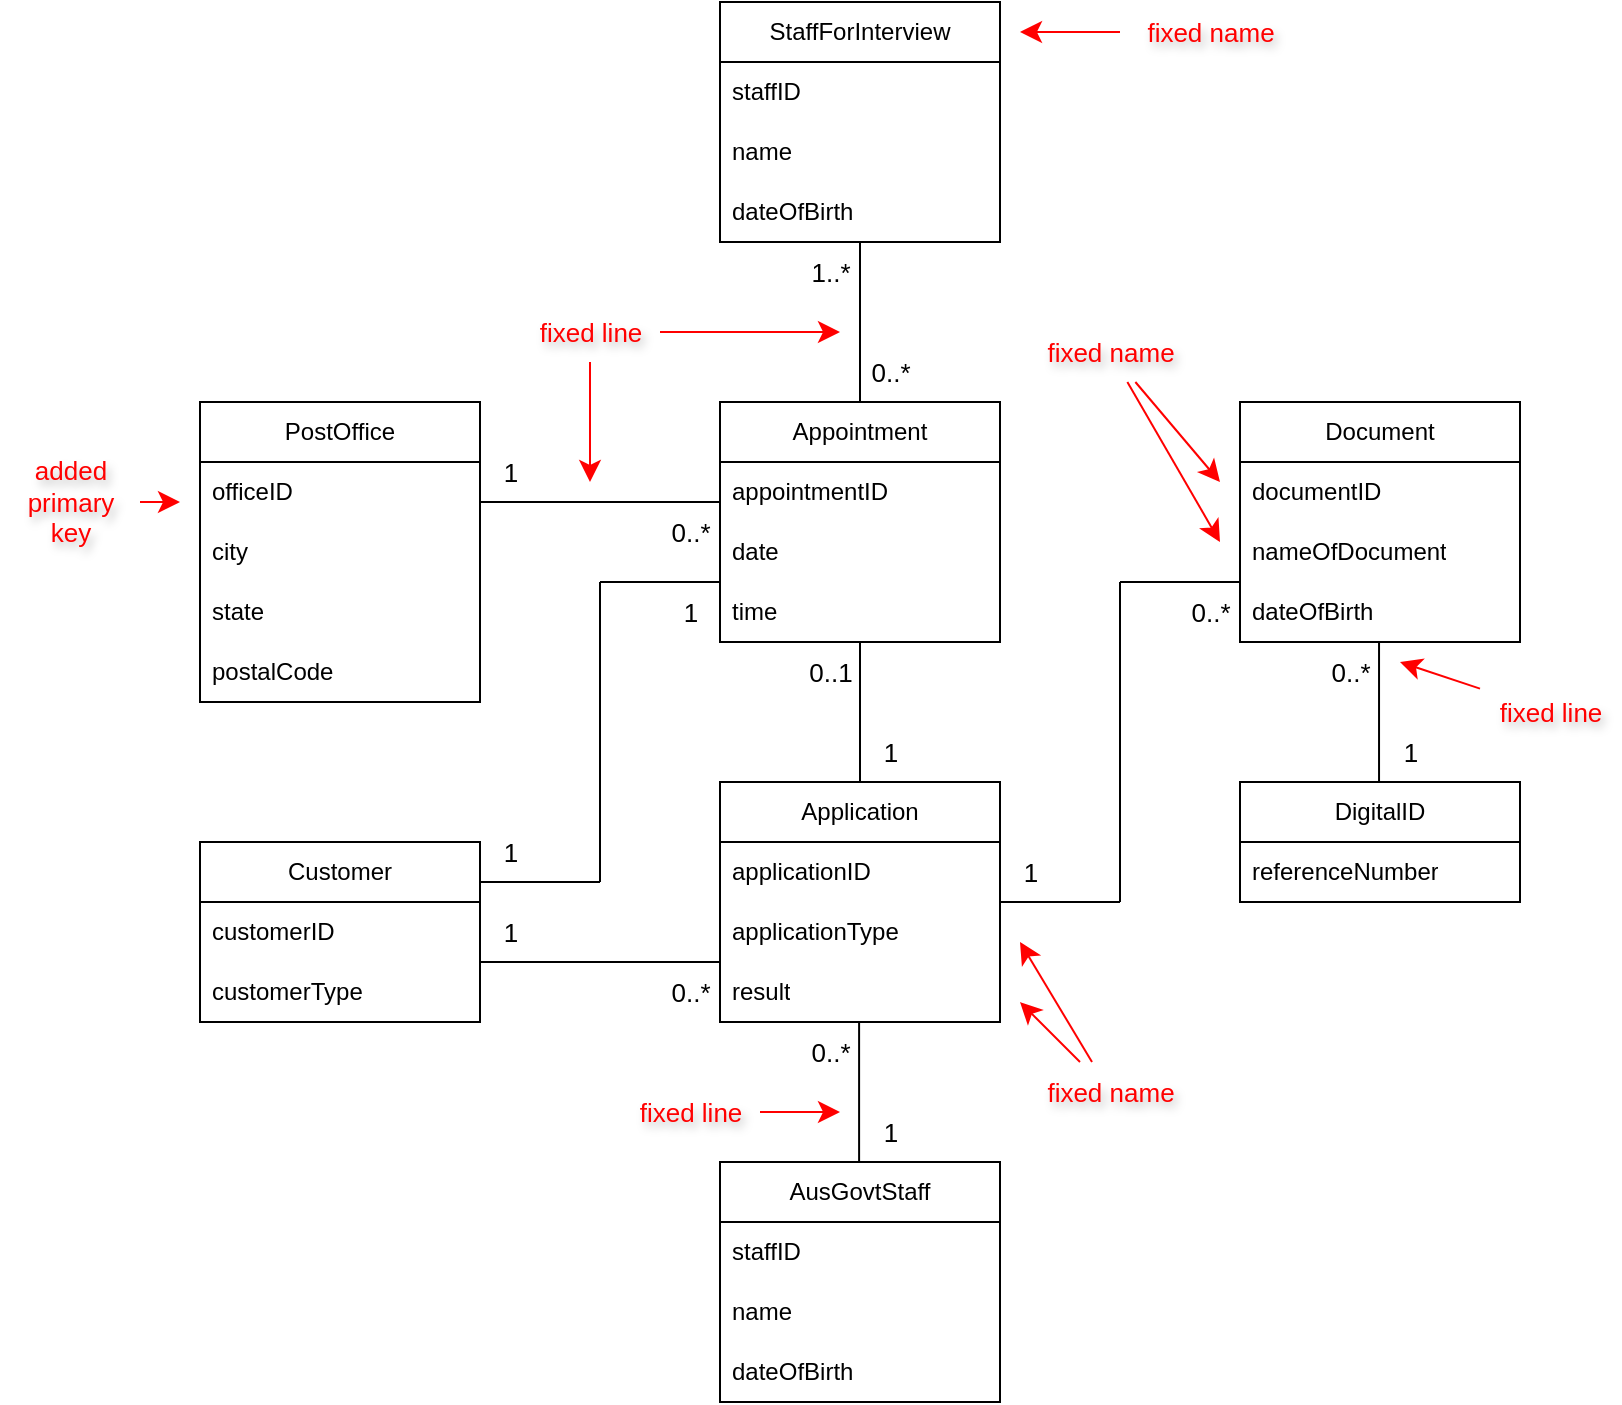 <mxfile version="26.0.15">
  <diagram name="Page-1" id="plzJ8frV6J7S0iiws8VM">
    <mxGraphModel dx="1299" dy="713" grid="1" gridSize="10" guides="1" tooltips="1" connect="1" arrows="1" fold="1" page="1" pageScale="1" pageWidth="850" pageHeight="1100" math="0" shadow="0">
      <root>
        <mxCell id="0" />
        <mxCell id="1" parent="0" />
        <mxCell id="WNsihy6T4v9H8FngDW2D-1" value="StaffForInterview" style="swimlane;fontStyle=0;childLayout=stackLayout;horizontal=1;startSize=30;horizontalStack=0;resizeParent=1;resizeParentMax=0;resizeLast=0;collapsible=1;marginBottom=0;whiteSpace=wrap;html=1;" vertex="1" parent="1">
          <mxGeometry x="370" y="140" width="140" height="120" as="geometry" />
        </mxCell>
        <mxCell id="WNsihy6T4v9H8FngDW2D-2" value="staffID" style="text;strokeColor=none;fillColor=none;align=left;verticalAlign=middle;spacingLeft=4;spacingRight=4;overflow=hidden;points=[[0,0.5],[1,0.5]];portConstraint=eastwest;rotatable=0;whiteSpace=wrap;html=1;" vertex="1" parent="WNsihy6T4v9H8FngDW2D-1">
          <mxGeometry y="30" width="140" height="30" as="geometry" />
        </mxCell>
        <mxCell id="WNsihy6T4v9H8FngDW2D-3" value="name" style="text;strokeColor=none;fillColor=none;align=left;verticalAlign=middle;spacingLeft=4;spacingRight=4;overflow=hidden;points=[[0,0.5],[1,0.5]];portConstraint=eastwest;rotatable=0;whiteSpace=wrap;html=1;" vertex="1" parent="WNsihy6T4v9H8FngDW2D-1">
          <mxGeometry y="60" width="140" height="30" as="geometry" />
        </mxCell>
        <mxCell id="WNsihy6T4v9H8FngDW2D-4" value="dateOfBirth" style="text;strokeColor=none;fillColor=none;align=left;verticalAlign=middle;spacingLeft=4;spacingRight=4;overflow=hidden;points=[[0,0.5],[1,0.5]];portConstraint=eastwest;rotatable=0;whiteSpace=wrap;html=1;" vertex="1" parent="WNsihy6T4v9H8FngDW2D-1">
          <mxGeometry y="90" width="140" height="30" as="geometry" />
        </mxCell>
        <mxCell id="WNsihy6T4v9H8FngDW2D-7" value="Appointment" style="swimlane;fontStyle=0;childLayout=stackLayout;horizontal=1;startSize=30;horizontalStack=0;resizeParent=1;resizeParentMax=0;resizeLast=0;collapsible=1;marginBottom=0;whiteSpace=wrap;html=1;" vertex="1" parent="1">
          <mxGeometry x="370" y="340" width="140" height="120" as="geometry" />
        </mxCell>
        <mxCell id="WNsihy6T4v9H8FngDW2D-8" value="appointmentID" style="text;strokeColor=none;fillColor=none;align=left;verticalAlign=middle;spacingLeft=4;spacingRight=4;overflow=hidden;points=[[0,0.5],[1,0.5]];portConstraint=eastwest;rotatable=0;whiteSpace=wrap;html=1;" vertex="1" parent="WNsihy6T4v9H8FngDW2D-7">
          <mxGeometry y="30" width="140" height="30" as="geometry" />
        </mxCell>
        <mxCell id="WNsihy6T4v9H8FngDW2D-9" value="date" style="text;strokeColor=none;fillColor=none;align=left;verticalAlign=middle;spacingLeft=4;spacingRight=4;overflow=hidden;points=[[0,0.5],[1,0.5]];portConstraint=eastwest;rotatable=0;whiteSpace=wrap;html=1;" vertex="1" parent="WNsihy6T4v9H8FngDW2D-7">
          <mxGeometry y="60" width="140" height="30" as="geometry" />
        </mxCell>
        <mxCell id="WNsihy6T4v9H8FngDW2D-10" value="time" style="text;strokeColor=none;fillColor=none;align=left;verticalAlign=middle;spacingLeft=4;spacingRight=4;overflow=hidden;points=[[0,0.5],[1,0.5]];portConstraint=eastwest;rotatable=0;whiteSpace=wrap;html=1;" vertex="1" parent="WNsihy6T4v9H8FngDW2D-7">
          <mxGeometry y="90" width="140" height="30" as="geometry" />
        </mxCell>
        <mxCell id="WNsihy6T4v9H8FngDW2D-11" value="Application" style="swimlane;fontStyle=0;childLayout=stackLayout;horizontal=1;startSize=30;horizontalStack=0;resizeParent=1;resizeParentMax=0;resizeLast=0;collapsible=1;marginBottom=0;whiteSpace=wrap;html=1;" vertex="1" parent="1">
          <mxGeometry x="370" y="530" width="140" height="120" as="geometry" />
        </mxCell>
        <mxCell id="WNsihy6T4v9H8FngDW2D-12" value="applicationID" style="text;strokeColor=none;fillColor=none;align=left;verticalAlign=middle;spacingLeft=4;spacingRight=4;overflow=hidden;points=[[0,0.5],[1,0.5]];portConstraint=eastwest;rotatable=0;whiteSpace=wrap;html=1;" vertex="1" parent="WNsihy6T4v9H8FngDW2D-11">
          <mxGeometry y="30" width="140" height="30" as="geometry" />
        </mxCell>
        <mxCell id="WNsihy6T4v9H8FngDW2D-13" value="applicationType" style="text;strokeColor=none;fillColor=none;align=left;verticalAlign=middle;spacingLeft=4;spacingRight=4;overflow=hidden;points=[[0,0.5],[1,0.5]];portConstraint=eastwest;rotatable=0;whiteSpace=wrap;html=1;" vertex="1" parent="WNsihy6T4v9H8FngDW2D-11">
          <mxGeometry y="60" width="140" height="30" as="geometry" />
        </mxCell>
        <mxCell id="WNsihy6T4v9H8FngDW2D-14" value="result" style="text;strokeColor=none;fillColor=none;align=left;verticalAlign=middle;spacingLeft=4;spacingRight=4;overflow=hidden;points=[[0,0.5],[1,0.5]];portConstraint=eastwest;rotatable=0;whiteSpace=wrap;html=1;" vertex="1" parent="WNsihy6T4v9H8FngDW2D-11">
          <mxGeometry y="90" width="140" height="30" as="geometry" />
        </mxCell>
        <mxCell id="WNsihy6T4v9H8FngDW2D-15" value="AusGovtStaff" style="swimlane;fontStyle=0;childLayout=stackLayout;horizontal=1;startSize=30;horizontalStack=0;resizeParent=1;resizeParentMax=0;resizeLast=0;collapsible=1;marginBottom=0;whiteSpace=wrap;html=1;" vertex="1" parent="1">
          <mxGeometry x="370" y="720" width="140" height="120" as="geometry" />
        </mxCell>
        <mxCell id="WNsihy6T4v9H8FngDW2D-16" value="staffID" style="text;strokeColor=none;fillColor=none;align=left;verticalAlign=middle;spacingLeft=4;spacingRight=4;overflow=hidden;points=[[0,0.5],[1,0.5]];portConstraint=eastwest;rotatable=0;whiteSpace=wrap;html=1;" vertex="1" parent="WNsihy6T4v9H8FngDW2D-15">
          <mxGeometry y="30" width="140" height="30" as="geometry" />
        </mxCell>
        <mxCell id="WNsihy6T4v9H8FngDW2D-17" value="name" style="text;strokeColor=none;fillColor=none;align=left;verticalAlign=middle;spacingLeft=4;spacingRight=4;overflow=hidden;points=[[0,0.5],[1,0.5]];portConstraint=eastwest;rotatable=0;whiteSpace=wrap;html=1;" vertex="1" parent="WNsihy6T4v9H8FngDW2D-15">
          <mxGeometry y="60" width="140" height="30" as="geometry" />
        </mxCell>
        <mxCell id="WNsihy6T4v9H8FngDW2D-18" value="dateOfBirth" style="text;strokeColor=none;fillColor=none;align=left;verticalAlign=middle;spacingLeft=4;spacingRight=4;overflow=hidden;points=[[0,0.5],[1,0.5]];portConstraint=eastwest;rotatable=0;whiteSpace=wrap;html=1;" vertex="1" parent="WNsihy6T4v9H8FngDW2D-15">
          <mxGeometry y="90" width="140" height="30" as="geometry" />
        </mxCell>
        <mxCell id="WNsihy6T4v9H8FngDW2D-19" value="Document" style="swimlane;fontStyle=0;childLayout=stackLayout;horizontal=1;startSize=30;horizontalStack=0;resizeParent=1;resizeParentMax=0;resizeLast=0;collapsible=1;marginBottom=0;whiteSpace=wrap;html=1;" vertex="1" parent="1">
          <mxGeometry x="630" y="340" width="140" height="120" as="geometry" />
        </mxCell>
        <mxCell id="WNsihy6T4v9H8FngDW2D-20" value="documentID" style="text;strokeColor=none;fillColor=none;align=left;verticalAlign=middle;spacingLeft=4;spacingRight=4;overflow=hidden;points=[[0,0.5],[1,0.5]];portConstraint=eastwest;rotatable=0;whiteSpace=wrap;html=1;" vertex="1" parent="WNsihy6T4v9H8FngDW2D-19">
          <mxGeometry y="30" width="140" height="30" as="geometry" />
        </mxCell>
        <mxCell id="WNsihy6T4v9H8FngDW2D-21" value="nameOfDocument" style="text;strokeColor=none;fillColor=none;align=left;verticalAlign=middle;spacingLeft=4;spacingRight=4;overflow=hidden;points=[[0,0.5],[1,0.5]];portConstraint=eastwest;rotatable=0;whiteSpace=wrap;html=1;" vertex="1" parent="WNsihy6T4v9H8FngDW2D-19">
          <mxGeometry y="60" width="140" height="30" as="geometry" />
        </mxCell>
        <mxCell id="WNsihy6T4v9H8FngDW2D-22" value="dateOfBirth" style="text;strokeColor=none;fillColor=none;align=left;verticalAlign=middle;spacingLeft=4;spacingRight=4;overflow=hidden;points=[[0,0.5],[1,0.5]];portConstraint=eastwest;rotatable=0;whiteSpace=wrap;html=1;" vertex="1" parent="WNsihy6T4v9H8FngDW2D-19">
          <mxGeometry y="90" width="140" height="30" as="geometry" />
        </mxCell>
        <mxCell id="WNsihy6T4v9H8FngDW2D-23" value="DigitalID" style="swimlane;fontStyle=0;childLayout=stackLayout;horizontal=1;startSize=30;horizontalStack=0;resizeParent=1;resizeParentMax=0;resizeLast=0;collapsible=1;marginBottom=0;whiteSpace=wrap;html=1;" vertex="1" parent="1">
          <mxGeometry x="630" y="530" width="140" height="60" as="geometry" />
        </mxCell>
        <mxCell id="WNsihy6T4v9H8FngDW2D-24" value="referenceNumber" style="text;strokeColor=none;fillColor=none;align=left;verticalAlign=middle;spacingLeft=4;spacingRight=4;overflow=hidden;points=[[0,0.5],[1,0.5]];portConstraint=eastwest;rotatable=0;whiteSpace=wrap;html=1;" vertex="1" parent="WNsihy6T4v9H8FngDW2D-23">
          <mxGeometry y="30" width="140" height="30" as="geometry" />
        </mxCell>
        <mxCell id="WNsihy6T4v9H8FngDW2D-27" value="Customer" style="swimlane;fontStyle=0;childLayout=stackLayout;horizontal=1;startSize=30;horizontalStack=0;resizeParent=1;resizeParentMax=0;resizeLast=0;collapsible=1;marginBottom=0;whiteSpace=wrap;html=1;" vertex="1" parent="1">
          <mxGeometry x="110" y="560" width="140" height="90" as="geometry" />
        </mxCell>
        <mxCell id="WNsihy6T4v9H8FngDW2D-28" value="customerID" style="text;strokeColor=none;fillColor=none;align=left;verticalAlign=middle;spacingLeft=4;spacingRight=4;overflow=hidden;points=[[0,0.5],[1,0.5]];portConstraint=eastwest;rotatable=0;whiteSpace=wrap;html=1;" vertex="1" parent="WNsihy6T4v9H8FngDW2D-27">
          <mxGeometry y="30" width="140" height="30" as="geometry" />
        </mxCell>
        <mxCell id="WNsihy6T4v9H8FngDW2D-29" value="customerType" style="text;strokeColor=none;fillColor=none;align=left;verticalAlign=middle;spacingLeft=4;spacingRight=4;overflow=hidden;points=[[0,0.5],[1,0.5]];portConstraint=eastwest;rotatable=0;whiteSpace=wrap;html=1;" vertex="1" parent="WNsihy6T4v9H8FngDW2D-27">
          <mxGeometry y="60" width="140" height="30" as="geometry" />
        </mxCell>
        <mxCell id="WNsihy6T4v9H8FngDW2D-31" value="PostOffice" style="swimlane;fontStyle=0;childLayout=stackLayout;horizontal=1;startSize=30;horizontalStack=0;resizeParent=1;resizeParentMax=0;resizeLast=0;collapsible=1;marginBottom=0;whiteSpace=wrap;html=1;" vertex="1" parent="1">
          <mxGeometry x="110" y="340" width="140" height="150" as="geometry" />
        </mxCell>
        <mxCell id="WNsihy6T4v9H8FngDW2D-32" value="officeID" style="text;strokeColor=none;fillColor=none;align=left;verticalAlign=middle;spacingLeft=4;spacingRight=4;overflow=hidden;points=[[0,0.5],[1,0.5]];portConstraint=eastwest;rotatable=0;whiteSpace=wrap;html=1;" vertex="1" parent="WNsihy6T4v9H8FngDW2D-31">
          <mxGeometry y="30" width="140" height="30" as="geometry" />
        </mxCell>
        <mxCell id="WNsihy6T4v9H8FngDW2D-33" value="city" style="text;strokeColor=none;fillColor=none;align=left;verticalAlign=middle;spacingLeft=4;spacingRight=4;overflow=hidden;points=[[0,0.5],[1,0.5]];portConstraint=eastwest;rotatable=0;whiteSpace=wrap;html=1;" vertex="1" parent="WNsihy6T4v9H8FngDW2D-31">
          <mxGeometry y="60" width="140" height="30" as="geometry" />
        </mxCell>
        <mxCell id="WNsihy6T4v9H8FngDW2D-34" value="state" style="text;strokeColor=none;fillColor=none;align=left;verticalAlign=middle;spacingLeft=4;spacingRight=4;overflow=hidden;points=[[0,0.5],[1,0.5]];portConstraint=eastwest;rotatable=0;whiteSpace=wrap;html=1;" vertex="1" parent="WNsihy6T4v9H8FngDW2D-31">
          <mxGeometry y="90" width="140" height="30" as="geometry" />
        </mxCell>
        <mxCell id="WNsihy6T4v9H8FngDW2D-60" value="postalCode" style="text;strokeColor=none;fillColor=none;align=left;verticalAlign=middle;spacingLeft=4;spacingRight=4;overflow=hidden;points=[[0,0.5],[1,0.5]];portConstraint=eastwest;rotatable=0;whiteSpace=wrap;html=1;" vertex="1" parent="WNsihy6T4v9H8FngDW2D-31">
          <mxGeometry y="120" width="140" height="30" as="geometry" />
        </mxCell>
        <mxCell id="WNsihy6T4v9H8FngDW2D-36" value="" style="endArrow=none;html=1;rounded=0;fontSize=12;startSize=8;endSize=8;curved=1;" edge="1" parent="1">
          <mxGeometry width="50" height="50" relative="1" as="geometry">
            <mxPoint x="310" y="430" as="sourcePoint" />
            <mxPoint x="370" y="430" as="targetPoint" />
          </mxGeometry>
        </mxCell>
        <mxCell id="WNsihy6T4v9H8FngDW2D-40" value="" style="endArrow=none;html=1;rounded=0;fontSize=12;startSize=8;endSize=8;curved=1;entryX=0;entryY=0.5;entryDx=0;entryDy=0;" edge="1" parent="1">
          <mxGeometry width="50" height="50" relative="1" as="geometry">
            <mxPoint x="250" y="390" as="sourcePoint" />
            <mxPoint x="370" y="390" as="targetPoint" />
          </mxGeometry>
        </mxCell>
        <mxCell id="WNsihy6T4v9H8FngDW2D-41" value="" style="endArrow=none;html=1;rounded=0;fontSize=12;startSize=8;endSize=8;curved=1;exitX=0.5;exitY=0;exitDx=0;exitDy=0;" edge="1" parent="1" source="WNsihy6T4v9H8FngDW2D-7" target="WNsihy6T4v9H8FngDW2D-4">
          <mxGeometry width="50" height="50" relative="1" as="geometry">
            <mxPoint x="440" y="330" as="sourcePoint" />
            <mxPoint x="550" y="310" as="targetPoint" />
          </mxGeometry>
        </mxCell>
        <mxCell id="WNsihy6T4v9H8FngDW2D-50" value="" style="endArrow=none;html=1;rounded=0;fontSize=12;startSize=8;endSize=8;curved=1;entryX=0;entryY=0.5;entryDx=0;entryDy=0;" edge="1" parent="1">
          <mxGeometry width="50" height="50" relative="1" as="geometry">
            <mxPoint x="250" y="620" as="sourcePoint" />
            <mxPoint x="370" y="620" as="targetPoint" />
          </mxGeometry>
        </mxCell>
        <mxCell id="WNsihy6T4v9H8FngDW2D-51" value="" style="endArrow=none;html=1;rounded=0;fontSize=12;startSize=8;endSize=8;curved=1;" edge="1" parent="1">
          <mxGeometry width="50" height="50" relative="1" as="geometry">
            <mxPoint x="250" y="580" as="sourcePoint" />
            <mxPoint x="310" y="580" as="targetPoint" />
          </mxGeometry>
        </mxCell>
        <mxCell id="WNsihy6T4v9H8FngDW2D-53" value="" style="endArrow=none;html=1;rounded=0;fontSize=12;startSize=8;endSize=8;curved=1;" edge="1" parent="1">
          <mxGeometry width="50" height="50" relative="1" as="geometry">
            <mxPoint x="570" y="590" as="sourcePoint" />
            <mxPoint x="570" y="430" as="targetPoint" />
          </mxGeometry>
        </mxCell>
        <mxCell id="WNsihy6T4v9H8FngDW2D-54" value="" style="endArrow=none;html=1;rounded=0;fontSize=12;startSize=8;endSize=8;curved=1;" edge="1" parent="1">
          <mxGeometry width="50" height="50" relative="1" as="geometry">
            <mxPoint x="570" y="430" as="sourcePoint" />
            <mxPoint x="630" y="430" as="targetPoint" />
          </mxGeometry>
        </mxCell>
        <mxCell id="WNsihy6T4v9H8FngDW2D-55" value="" style="endArrow=none;html=1;rounded=0;fontSize=12;startSize=8;endSize=8;curved=1;" edge="1" parent="1">
          <mxGeometry width="50" height="50" relative="1" as="geometry">
            <mxPoint x="510" y="590" as="sourcePoint" />
            <mxPoint x="570" y="590" as="targetPoint" />
          </mxGeometry>
        </mxCell>
        <mxCell id="WNsihy6T4v9H8FngDW2D-57" value="" style="endArrow=none;html=1;rounded=0;fontSize=12;startSize=8;endSize=8;curved=1;exitX=0.5;exitY=0;exitDx=0;exitDy=0;" edge="1" parent="1" source="WNsihy6T4v9H8FngDW2D-11">
          <mxGeometry width="50" height="50" relative="1" as="geometry">
            <mxPoint x="439.55" y="528" as="sourcePoint" />
            <mxPoint x="440" y="460" as="targetPoint" />
          </mxGeometry>
        </mxCell>
        <mxCell id="WNsihy6T4v9H8FngDW2D-58" value="" style="endArrow=none;html=1;rounded=0;fontSize=12;startSize=8;endSize=8;curved=1;entryX=0.503;entryY=0.991;entryDx=0;entryDy=0;entryPerimeter=0;exitX=0.5;exitY=0;exitDx=0;exitDy=0;" edge="1" parent="1">
          <mxGeometry width="50" height="50" relative="1" as="geometry">
            <mxPoint x="699.52" y="530" as="sourcePoint" />
            <mxPoint x="699.52" y="460" as="targetPoint" />
          </mxGeometry>
        </mxCell>
        <mxCell id="WNsihy6T4v9H8FngDW2D-59" value="" style="endArrow=none;html=1;rounded=0;fontSize=12;startSize=8;endSize=8;curved=1;entryX=0.503;entryY=0.991;entryDx=0;entryDy=0;entryPerimeter=0;exitX=0.5;exitY=0;exitDx=0;exitDy=0;" edge="1" parent="1">
          <mxGeometry width="50" height="50" relative="1" as="geometry">
            <mxPoint x="439.55" y="720" as="sourcePoint" />
            <mxPoint x="439.55" y="650" as="targetPoint" />
          </mxGeometry>
        </mxCell>
        <mxCell id="WNsihy6T4v9H8FngDW2D-52" value="" style="endArrow=none;html=1;rounded=0;fontSize=12;startSize=8;endSize=8;curved=1;" edge="1" parent="1">
          <mxGeometry width="50" height="50" relative="1" as="geometry">
            <mxPoint x="310" y="580" as="sourcePoint" />
            <mxPoint x="310" y="430" as="targetPoint" />
          </mxGeometry>
        </mxCell>
        <mxCell id="WNsihy6T4v9H8FngDW2D-79" style="edgeStyle=none;curved=1;rounded=0;orthogonalLoop=1;jettySize=auto;html=1;fontSize=12;startSize=8;endSize=8;strokeColor=#FF0000;" edge="1" parent="1" source="WNsihy6T4v9H8FngDW2D-62">
          <mxGeometry relative="1" as="geometry">
            <mxPoint x="100" y="390" as="targetPoint" />
          </mxGeometry>
        </mxCell>
        <mxCell id="WNsihy6T4v9H8FngDW2D-62" value="added &lt;br&gt;primary &lt;br&gt;key" style="text;html=1;align=center;verticalAlign=middle;resizable=0;points=[];autosize=1;strokeColor=none;fillColor=none;fontSize=13;fontStyle=0;fontColor=light-dark(#ff0000, #ededed);textShadow=1;" vertex="1" parent="1">
          <mxGeometry x="10" y="360" width="70" height="60" as="geometry" />
        </mxCell>
        <mxCell id="WNsihy6T4v9H8FngDW2D-63" value="0..*" style="text;html=1;align=center;verticalAlign=middle;resizable=0;points=[];autosize=1;strokeColor=none;fillColor=none;fontSize=13;" vertex="1" parent="1">
          <mxGeometry x="595" y="430" width="40" height="30" as="geometry" />
        </mxCell>
        <mxCell id="WNsihy6T4v9H8FngDW2D-64" value="1" style="text;html=1;align=center;verticalAlign=middle;resizable=0;points=[];autosize=1;strokeColor=none;fillColor=none;fontSize=13;" vertex="1" parent="1">
          <mxGeometry x="510" y="560" width="30" height="30" as="geometry" />
        </mxCell>
        <mxCell id="WNsihy6T4v9H8FngDW2D-65" value="0..1" style="text;html=1;align=center;verticalAlign=middle;resizable=0;points=[];autosize=1;strokeColor=none;fillColor=none;fontSize=13;" vertex="1" parent="1">
          <mxGeometry x="400" y="460" width="50" height="30" as="geometry" />
        </mxCell>
        <mxCell id="WNsihy6T4v9H8FngDW2D-66" value="1" style="text;html=1;align=center;verticalAlign=middle;resizable=0;points=[];autosize=1;strokeColor=none;fillColor=none;fontSize=13;" vertex="1" parent="1">
          <mxGeometry x="440" y="500" width="30" height="30" as="geometry" />
        </mxCell>
        <mxCell id="WNsihy6T4v9H8FngDW2D-67" value="0..*" style="text;html=1;align=center;verticalAlign=middle;resizable=0;points=[];autosize=1;strokeColor=none;fillColor=none;fontSize=13;" vertex="1" parent="1">
          <mxGeometry x="335" y="620" width="40" height="30" as="geometry" />
        </mxCell>
        <mxCell id="WNsihy6T4v9H8FngDW2D-68" value="1" style="text;html=1;align=center;verticalAlign=middle;resizable=0;points=[];autosize=1;strokeColor=none;fillColor=none;fontSize=13;" vertex="1" parent="1">
          <mxGeometry x="340" y="430" width="30" height="30" as="geometry" />
        </mxCell>
        <mxCell id="WNsihy6T4v9H8FngDW2D-69" value="1" style="text;html=1;align=center;verticalAlign=middle;resizable=0;points=[];autosize=1;strokeColor=none;fillColor=none;fontSize=13;" vertex="1" parent="1">
          <mxGeometry x="250" y="590" width="30" height="30" as="geometry" />
        </mxCell>
        <mxCell id="WNsihy6T4v9H8FngDW2D-70" value="1" style="text;html=1;align=center;verticalAlign=middle;resizable=0;points=[];autosize=1;strokeColor=none;fillColor=none;fontSize=13;" vertex="1" parent="1">
          <mxGeometry x="250" y="550" width="30" height="30" as="geometry" />
        </mxCell>
        <mxCell id="WNsihy6T4v9H8FngDW2D-71" value="0..*" style="text;html=1;align=center;verticalAlign=middle;resizable=0;points=[];autosize=1;strokeColor=none;fillColor=none;fontSize=13;" vertex="1" parent="1">
          <mxGeometry x="335" y="390" width="40" height="30" as="geometry" />
        </mxCell>
        <mxCell id="WNsihy6T4v9H8FngDW2D-72" value="1" style="text;html=1;align=center;verticalAlign=middle;resizable=0;points=[];autosize=1;strokeColor=none;fillColor=none;fontSize=13;" vertex="1" parent="1">
          <mxGeometry x="250" y="360" width="30" height="30" as="geometry" />
        </mxCell>
        <mxCell id="WNsihy6T4v9H8FngDW2D-73" value="0..*" style="text;html=1;align=center;verticalAlign=middle;resizable=0;points=[];autosize=1;strokeColor=none;fillColor=none;fontSize=13;" vertex="1" parent="1">
          <mxGeometry x="435" y="310" width="40" height="30" as="geometry" />
        </mxCell>
        <mxCell id="WNsihy6T4v9H8FngDW2D-74" value="1..*" style="text;html=1;align=center;verticalAlign=middle;resizable=0;points=[];autosize=1;strokeColor=none;fillColor=none;fontSize=13;" vertex="1" parent="1">
          <mxGeometry x="405" y="260" width="40" height="30" as="geometry" />
        </mxCell>
        <mxCell id="WNsihy6T4v9H8FngDW2D-75" value="0..*" style="text;html=1;align=center;verticalAlign=middle;resizable=0;points=[];autosize=1;strokeColor=none;fillColor=none;fontSize=13;" vertex="1" parent="1">
          <mxGeometry x="665" y="460" width="40" height="30" as="geometry" />
        </mxCell>
        <mxCell id="WNsihy6T4v9H8FngDW2D-76" value="1" style="text;html=1;align=center;verticalAlign=middle;resizable=0;points=[];autosize=1;strokeColor=none;fillColor=none;fontSize=13;" vertex="1" parent="1">
          <mxGeometry x="700" y="500" width="30" height="30" as="geometry" />
        </mxCell>
        <mxCell id="WNsihy6T4v9H8FngDW2D-77" value="0..*" style="text;html=1;align=center;verticalAlign=middle;resizable=0;points=[];autosize=1;strokeColor=none;fillColor=none;fontSize=13;" vertex="1" parent="1">
          <mxGeometry x="405" y="650" width="40" height="30" as="geometry" />
        </mxCell>
        <mxCell id="WNsihy6T4v9H8FngDW2D-78" value="1" style="text;html=1;align=center;verticalAlign=middle;resizable=0;points=[];autosize=1;strokeColor=none;fillColor=none;fontSize=13;" vertex="1" parent="1">
          <mxGeometry x="440" y="690" width="30" height="30" as="geometry" />
        </mxCell>
        <mxCell id="WNsihy6T4v9H8FngDW2D-90" style="edgeStyle=none;curved=1;rounded=0;orthogonalLoop=1;jettySize=auto;html=1;fontSize=12;startSize=8;endSize=8;strokeColor=#FF0000;" edge="1" parent="1" source="WNsihy6T4v9H8FngDW2D-81">
          <mxGeometry relative="1" as="geometry">
            <mxPoint x="710" y="470" as="targetPoint" />
          </mxGeometry>
        </mxCell>
        <mxCell id="WNsihy6T4v9H8FngDW2D-81" value="fixed line" style="text;html=1;align=center;verticalAlign=middle;resizable=0;points=[];autosize=1;strokeColor=none;fillColor=none;fontSize=13;fontStyle=0;fontColor=light-dark(#ff0000, #ededed);textShadow=1;" vertex="1" parent="1">
          <mxGeometry x="750" y="480" width="70" height="30" as="geometry" />
        </mxCell>
        <mxCell id="WNsihy6T4v9H8FngDW2D-88" style="edgeStyle=none;curved=1;rounded=0;orthogonalLoop=1;jettySize=auto;html=1;fontSize=12;startSize=8;endSize=8;strokeColor=#FF0000;" edge="1" parent="1" source="WNsihy6T4v9H8FngDW2D-82">
          <mxGeometry relative="1" as="geometry">
            <mxPoint x="520" y="610" as="targetPoint" />
          </mxGeometry>
        </mxCell>
        <mxCell id="WNsihy6T4v9H8FngDW2D-89" style="edgeStyle=none;curved=1;rounded=0;orthogonalLoop=1;jettySize=auto;html=1;fontSize=12;startSize=8;endSize=8;strokeColor=#FF0000;" edge="1" parent="1" source="WNsihy6T4v9H8FngDW2D-82">
          <mxGeometry relative="1" as="geometry">
            <mxPoint x="520" y="640" as="targetPoint" />
          </mxGeometry>
        </mxCell>
        <mxCell id="WNsihy6T4v9H8FngDW2D-82" value="fixed name" style="text;html=1;align=center;verticalAlign=middle;resizable=0;points=[];autosize=1;strokeColor=none;fillColor=none;fontSize=13;fontStyle=0;fontColor=light-dark(#ff0000, #ededed);textShadow=1;" vertex="1" parent="1">
          <mxGeometry x="520" y="670" width="90" height="30" as="geometry" />
        </mxCell>
        <mxCell id="WNsihy6T4v9H8FngDW2D-86" style="edgeStyle=none;curved=1;rounded=0;orthogonalLoop=1;jettySize=auto;html=1;fontSize=12;startSize=8;endSize=8;strokeColor=#FF0000;" edge="1" parent="1" source="WNsihy6T4v9H8FngDW2D-83">
          <mxGeometry relative="1" as="geometry">
            <mxPoint x="620" y="380" as="targetPoint" />
          </mxGeometry>
        </mxCell>
        <mxCell id="WNsihy6T4v9H8FngDW2D-87" style="edgeStyle=none;curved=1;rounded=0;orthogonalLoop=1;jettySize=auto;html=1;fontSize=12;startSize=8;endSize=8;strokeColor=#FF0000;" edge="1" parent="1" source="WNsihy6T4v9H8FngDW2D-83">
          <mxGeometry relative="1" as="geometry">
            <mxPoint x="620" y="410" as="targetPoint" />
          </mxGeometry>
        </mxCell>
        <mxCell id="WNsihy6T4v9H8FngDW2D-83" value="fixed name" style="text;html=1;align=center;verticalAlign=middle;resizable=0;points=[];autosize=1;strokeColor=none;fillColor=none;fontSize=13;fontStyle=0;fontColor=light-dark(#ff0000, #ededed);textShadow=1;" vertex="1" parent="1">
          <mxGeometry x="520" y="300" width="90" height="30" as="geometry" />
        </mxCell>
        <mxCell id="WNsihy6T4v9H8FngDW2D-85" style="edgeStyle=none;curved=1;rounded=0;orthogonalLoop=1;jettySize=auto;html=1;fontSize=12;startSize=8;endSize=8;strokeColor=#FF0000;" edge="1" parent="1" source="WNsihy6T4v9H8FngDW2D-84">
          <mxGeometry relative="1" as="geometry">
            <mxPoint x="520" y="155" as="targetPoint" />
          </mxGeometry>
        </mxCell>
        <mxCell id="WNsihy6T4v9H8FngDW2D-84" value="fixed name" style="text;html=1;align=center;verticalAlign=middle;resizable=0;points=[];autosize=1;strokeColor=none;fillColor=none;fontSize=13;fontStyle=0;fontColor=light-dark(#ff0000, #ededed);textShadow=1;" vertex="1" parent="1">
          <mxGeometry x="570" y="140" width="90" height="30" as="geometry" />
        </mxCell>
        <mxCell id="WNsihy6T4v9H8FngDW2D-94" value="" style="edgeStyle=none;curved=1;rounded=0;orthogonalLoop=1;jettySize=auto;html=1;fontSize=12;startSize=8;endSize=8;strokeColor=#FF0000;" edge="1" parent="1" source="WNsihy6T4v9H8FngDW2D-91">
          <mxGeometry relative="1" as="geometry">
            <mxPoint x="305" y="380" as="targetPoint" />
          </mxGeometry>
        </mxCell>
        <mxCell id="WNsihy6T4v9H8FngDW2D-95" style="edgeStyle=none;curved=1;rounded=0;orthogonalLoop=1;jettySize=auto;html=1;fontSize=12;startSize=8;endSize=8;strokeColor=#FF0000;" edge="1" parent="1" source="WNsihy6T4v9H8FngDW2D-91">
          <mxGeometry relative="1" as="geometry">
            <mxPoint x="430" y="305" as="targetPoint" />
          </mxGeometry>
        </mxCell>
        <mxCell id="WNsihy6T4v9H8FngDW2D-91" value="fixed line" style="text;html=1;align=center;verticalAlign=middle;resizable=0;points=[];autosize=1;strokeColor=none;fillColor=none;fontSize=13;fontStyle=0;fontColor=light-dark(#ff0000, #ededed);textShadow=1;" vertex="1" parent="1">
          <mxGeometry x="270" y="290" width="70" height="30" as="geometry" />
        </mxCell>
        <mxCell id="WNsihy6T4v9H8FngDW2D-93" style="edgeStyle=none;curved=1;rounded=0;orthogonalLoop=1;jettySize=auto;html=1;fontSize=12;startSize=8;endSize=8;strokeColor=#FF0000;" edge="1" parent="1" source="WNsihy6T4v9H8FngDW2D-92">
          <mxGeometry relative="1" as="geometry">
            <mxPoint x="430" y="695" as="targetPoint" />
          </mxGeometry>
        </mxCell>
        <mxCell id="WNsihy6T4v9H8FngDW2D-92" value="fixed line" style="text;html=1;align=center;verticalAlign=middle;resizable=0;points=[];autosize=1;strokeColor=none;fillColor=none;fontSize=13;fontStyle=0;fontColor=light-dark(#ff0000, #ededed);textShadow=1;" vertex="1" parent="1">
          <mxGeometry x="320" y="680" width="70" height="30" as="geometry" />
        </mxCell>
      </root>
    </mxGraphModel>
  </diagram>
</mxfile>
